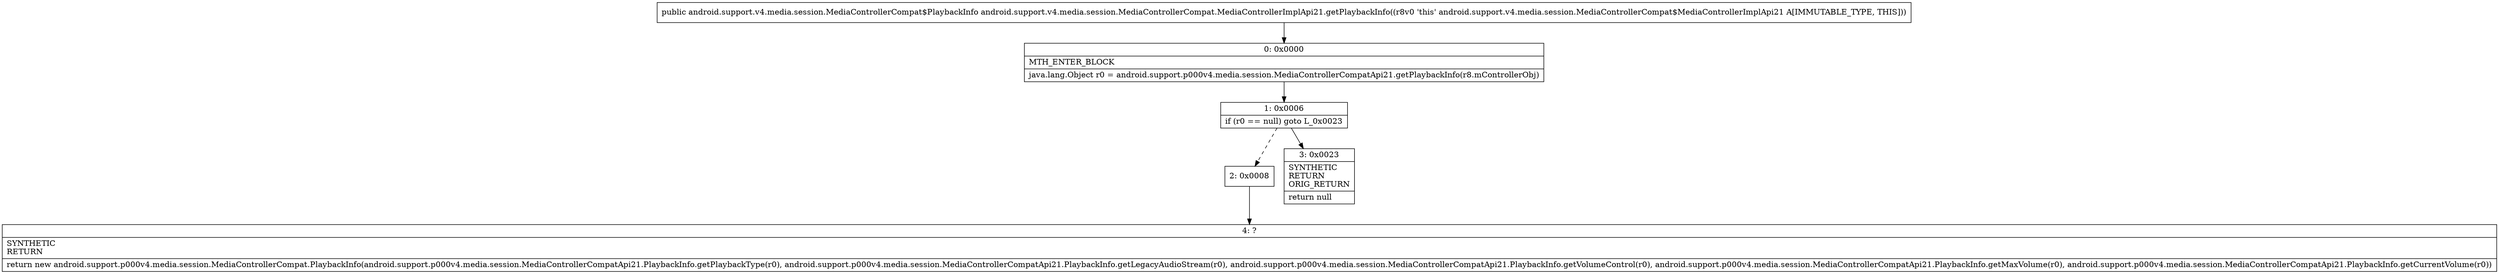 digraph "CFG forandroid.support.v4.media.session.MediaControllerCompat.MediaControllerImplApi21.getPlaybackInfo()Landroid\/support\/v4\/media\/session\/MediaControllerCompat$PlaybackInfo;" {
Node_0 [shape=record,label="{0\:\ 0x0000|MTH_ENTER_BLOCK\l|java.lang.Object r0 = android.support.p000v4.media.session.MediaControllerCompatApi21.getPlaybackInfo(r8.mControllerObj)\l}"];
Node_1 [shape=record,label="{1\:\ 0x0006|if (r0 == null) goto L_0x0023\l}"];
Node_2 [shape=record,label="{2\:\ 0x0008}"];
Node_3 [shape=record,label="{3\:\ 0x0023|SYNTHETIC\lRETURN\lORIG_RETURN\l|return null\l}"];
Node_4 [shape=record,label="{4\:\ ?|SYNTHETIC\lRETURN\l|return new android.support.p000v4.media.session.MediaControllerCompat.PlaybackInfo(android.support.p000v4.media.session.MediaControllerCompatApi21.PlaybackInfo.getPlaybackType(r0), android.support.p000v4.media.session.MediaControllerCompatApi21.PlaybackInfo.getLegacyAudioStream(r0), android.support.p000v4.media.session.MediaControllerCompatApi21.PlaybackInfo.getVolumeControl(r0), android.support.p000v4.media.session.MediaControllerCompatApi21.PlaybackInfo.getMaxVolume(r0), android.support.p000v4.media.session.MediaControllerCompatApi21.PlaybackInfo.getCurrentVolume(r0))\l}"];
MethodNode[shape=record,label="{public android.support.v4.media.session.MediaControllerCompat$PlaybackInfo android.support.v4.media.session.MediaControllerCompat.MediaControllerImplApi21.getPlaybackInfo((r8v0 'this' android.support.v4.media.session.MediaControllerCompat$MediaControllerImplApi21 A[IMMUTABLE_TYPE, THIS])) }"];
MethodNode -> Node_0;
Node_0 -> Node_1;
Node_1 -> Node_2[style=dashed];
Node_1 -> Node_3;
Node_2 -> Node_4;
}


